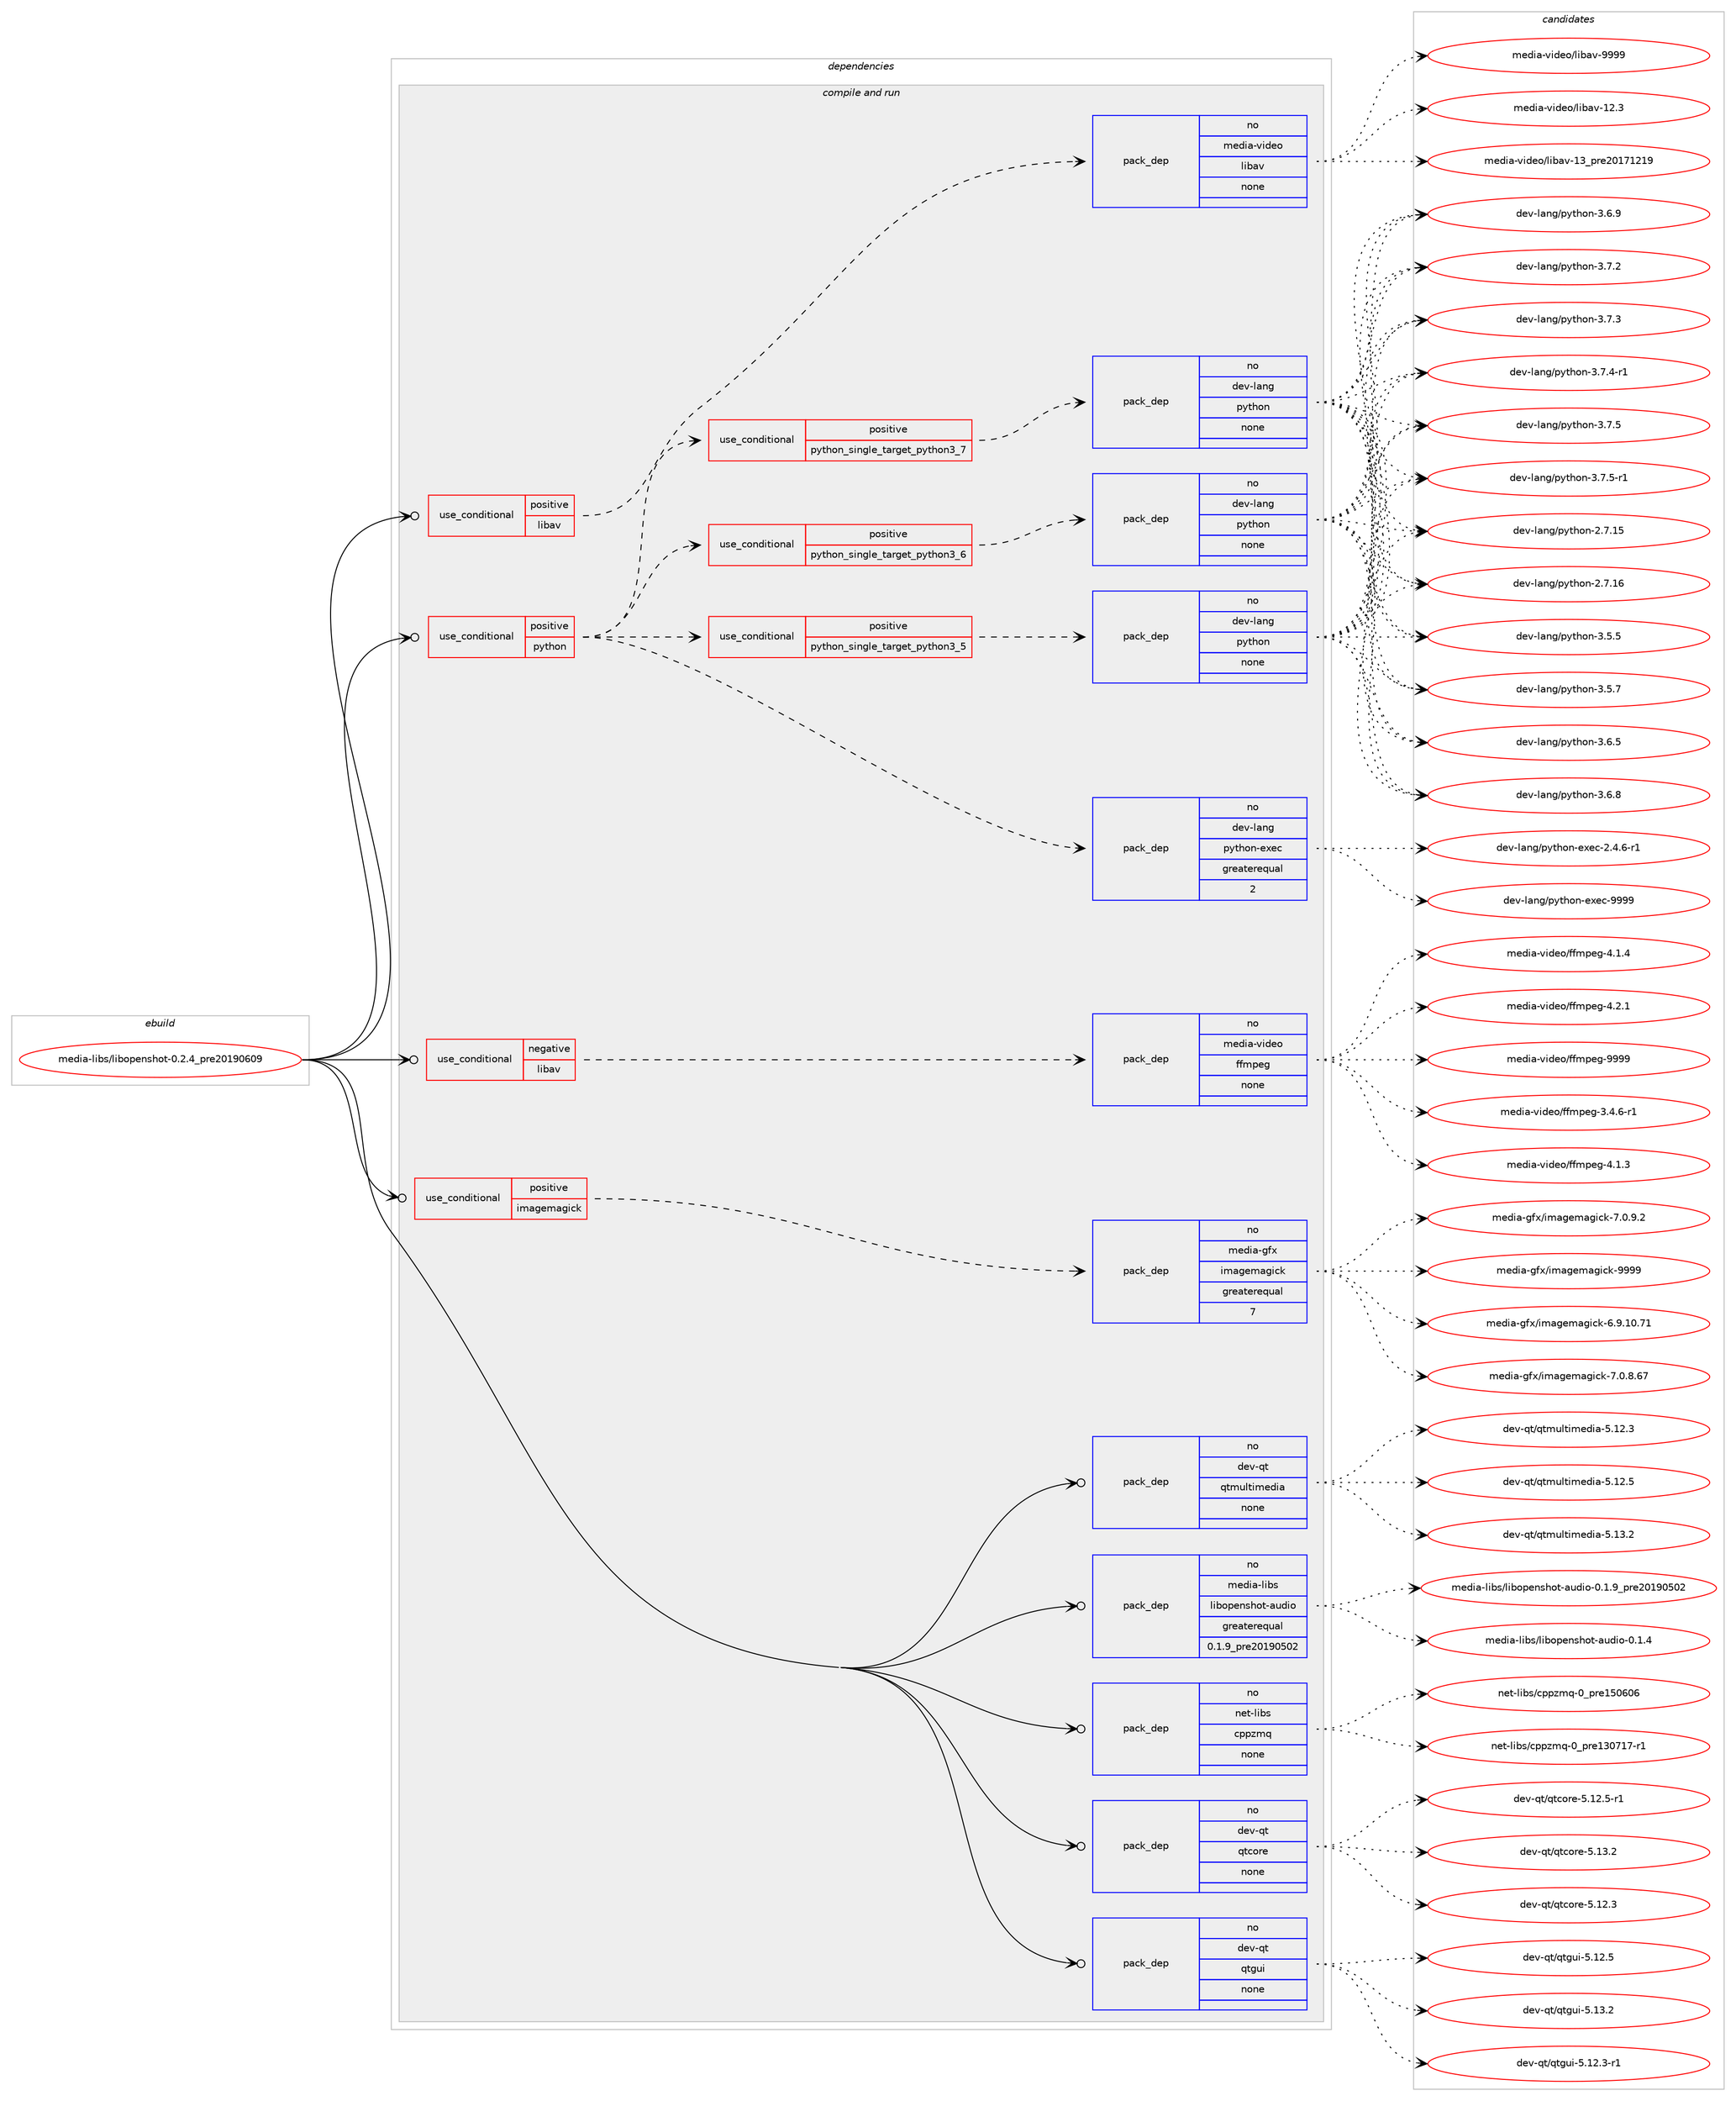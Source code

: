 digraph prolog {

# *************
# Graph options
# *************

newrank=true;
concentrate=true;
compound=true;
graph [rankdir=LR,fontname=Helvetica,fontsize=10,ranksep=1.5];#, ranksep=2.5, nodesep=0.2];
edge  [arrowhead=vee];
node  [fontname=Helvetica,fontsize=10];

# **********
# The ebuild
# **********

subgraph cluster_leftcol {
color=gray;
rank=same;
label=<<i>ebuild</i>>;
id [label="media-libs/libopenshot-0.2.4_pre20190609", color=red, width=4, href="../media-libs/libopenshot-0.2.4_pre20190609.svg"];
}

# ****************
# The dependencies
# ****************

subgraph cluster_midcol {
color=gray;
label=<<i>dependencies</i>>;
subgraph cluster_compile {
fillcolor="#eeeeee";
style=filled;
label=<<i>compile</i>>;
}
subgraph cluster_compileandrun {
fillcolor="#eeeeee";
style=filled;
label=<<i>compile and run</i>>;
subgraph cond191673 {
dependency788114 [label=<<TABLE BORDER="0" CELLBORDER="1" CELLSPACING="0" CELLPADDING="4"><TR><TD ROWSPAN="3" CELLPADDING="10">use_conditional</TD></TR><TR><TD>negative</TD></TR><TR><TD>libav</TD></TR></TABLE>>, shape=none, color=red];
subgraph pack582711 {
dependency788115 [label=<<TABLE BORDER="0" CELLBORDER="1" CELLSPACING="0" CELLPADDING="4" WIDTH="220"><TR><TD ROWSPAN="6" CELLPADDING="30">pack_dep</TD></TR><TR><TD WIDTH="110">no</TD></TR><TR><TD>media-video</TD></TR><TR><TD>ffmpeg</TD></TR><TR><TD>none</TD></TR><TR><TD></TD></TR></TABLE>>, shape=none, color=blue];
}
dependency788114:e -> dependency788115:w [weight=20,style="dashed",arrowhead="vee"];
}
id:e -> dependency788114:w [weight=20,style="solid",arrowhead="odotvee"];
subgraph cond191674 {
dependency788116 [label=<<TABLE BORDER="0" CELLBORDER="1" CELLSPACING="0" CELLPADDING="4"><TR><TD ROWSPAN="3" CELLPADDING="10">use_conditional</TD></TR><TR><TD>positive</TD></TR><TR><TD>imagemagick</TD></TR></TABLE>>, shape=none, color=red];
subgraph pack582712 {
dependency788117 [label=<<TABLE BORDER="0" CELLBORDER="1" CELLSPACING="0" CELLPADDING="4" WIDTH="220"><TR><TD ROWSPAN="6" CELLPADDING="30">pack_dep</TD></TR><TR><TD WIDTH="110">no</TD></TR><TR><TD>media-gfx</TD></TR><TR><TD>imagemagick</TD></TR><TR><TD>greaterequal</TD></TR><TR><TD>7</TD></TR></TABLE>>, shape=none, color=blue];
}
dependency788116:e -> dependency788117:w [weight=20,style="dashed",arrowhead="vee"];
}
id:e -> dependency788116:w [weight=20,style="solid",arrowhead="odotvee"];
subgraph cond191675 {
dependency788118 [label=<<TABLE BORDER="0" CELLBORDER="1" CELLSPACING="0" CELLPADDING="4"><TR><TD ROWSPAN="3" CELLPADDING="10">use_conditional</TD></TR><TR><TD>positive</TD></TR><TR><TD>libav</TD></TR></TABLE>>, shape=none, color=red];
subgraph pack582713 {
dependency788119 [label=<<TABLE BORDER="0" CELLBORDER="1" CELLSPACING="0" CELLPADDING="4" WIDTH="220"><TR><TD ROWSPAN="6" CELLPADDING="30">pack_dep</TD></TR><TR><TD WIDTH="110">no</TD></TR><TR><TD>media-video</TD></TR><TR><TD>libav</TD></TR><TR><TD>none</TD></TR><TR><TD></TD></TR></TABLE>>, shape=none, color=blue];
}
dependency788118:e -> dependency788119:w [weight=20,style="dashed",arrowhead="vee"];
}
id:e -> dependency788118:w [weight=20,style="solid",arrowhead="odotvee"];
subgraph cond191676 {
dependency788120 [label=<<TABLE BORDER="0" CELLBORDER="1" CELLSPACING="0" CELLPADDING="4"><TR><TD ROWSPAN="3" CELLPADDING="10">use_conditional</TD></TR><TR><TD>positive</TD></TR><TR><TD>python</TD></TR></TABLE>>, shape=none, color=red];
subgraph cond191677 {
dependency788121 [label=<<TABLE BORDER="0" CELLBORDER="1" CELLSPACING="0" CELLPADDING="4"><TR><TD ROWSPAN="3" CELLPADDING="10">use_conditional</TD></TR><TR><TD>positive</TD></TR><TR><TD>python_single_target_python3_5</TD></TR></TABLE>>, shape=none, color=red];
subgraph pack582714 {
dependency788122 [label=<<TABLE BORDER="0" CELLBORDER="1" CELLSPACING="0" CELLPADDING="4" WIDTH="220"><TR><TD ROWSPAN="6" CELLPADDING="30">pack_dep</TD></TR><TR><TD WIDTH="110">no</TD></TR><TR><TD>dev-lang</TD></TR><TR><TD>python</TD></TR><TR><TD>none</TD></TR><TR><TD></TD></TR></TABLE>>, shape=none, color=blue];
}
dependency788121:e -> dependency788122:w [weight=20,style="dashed",arrowhead="vee"];
}
dependency788120:e -> dependency788121:w [weight=20,style="dashed",arrowhead="vee"];
subgraph cond191678 {
dependency788123 [label=<<TABLE BORDER="0" CELLBORDER="1" CELLSPACING="0" CELLPADDING="4"><TR><TD ROWSPAN="3" CELLPADDING="10">use_conditional</TD></TR><TR><TD>positive</TD></TR><TR><TD>python_single_target_python3_6</TD></TR></TABLE>>, shape=none, color=red];
subgraph pack582715 {
dependency788124 [label=<<TABLE BORDER="0" CELLBORDER="1" CELLSPACING="0" CELLPADDING="4" WIDTH="220"><TR><TD ROWSPAN="6" CELLPADDING="30">pack_dep</TD></TR><TR><TD WIDTH="110">no</TD></TR><TR><TD>dev-lang</TD></TR><TR><TD>python</TD></TR><TR><TD>none</TD></TR><TR><TD></TD></TR></TABLE>>, shape=none, color=blue];
}
dependency788123:e -> dependency788124:w [weight=20,style="dashed",arrowhead="vee"];
}
dependency788120:e -> dependency788123:w [weight=20,style="dashed",arrowhead="vee"];
subgraph cond191679 {
dependency788125 [label=<<TABLE BORDER="0" CELLBORDER="1" CELLSPACING="0" CELLPADDING="4"><TR><TD ROWSPAN="3" CELLPADDING="10">use_conditional</TD></TR><TR><TD>positive</TD></TR><TR><TD>python_single_target_python3_7</TD></TR></TABLE>>, shape=none, color=red];
subgraph pack582716 {
dependency788126 [label=<<TABLE BORDER="0" CELLBORDER="1" CELLSPACING="0" CELLPADDING="4" WIDTH="220"><TR><TD ROWSPAN="6" CELLPADDING="30">pack_dep</TD></TR><TR><TD WIDTH="110">no</TD></TR><TR><TD>dev-lang</TD></TR><TR><TD>python</TD></TR><TR><TD>none</TD></TR><TR><TD></TD></TR></TABLE>>, shape=none, color=blue];
}
dependency788125:e -> dependency788126:w [weight=20,style="dashed",arrowhead="vee"];
}
dependency788120:e -> dependency788125:w [weight=20,style="dashed",arrowhead="vee"];
subgraph pack582717 {
dependency788127 [label=<<TABLE BORDER="0" CELLBORDER="1" CELLSPACING="0" CELLPADDING="4" WIDTH="220"><TR><TD ROWSPAN="6" CELLPADDING="30">pack_dep</TD></TR><TR><TD WIDTH="110">no</TD></TR><TR><TD>dev-lang</TD></TR><TR><TD>python-exec</TD></TR><TR><TD>greaterequal</TD></TR><TR><TD>2</TD></TR></TABLE>>, shape=none, color=blue];
}
dependency788120:e -> dependency788127:w [weight=20,style="dashed",arrowhead="vee"];
}
id:e -> dependency788120:w [weight=20,style="solid",arrowhead="odotvee"];
subgraph pack582718 {
dependency788128 [label=<<TABLE BORDER="0" CELLBORDER="1" CELLSPACING="0" CELLPADDING="4" WIDTH="220"><TR><TD ROWSPAN="6" CELLPADDING="30">pack_dep</TD></TR><TR><TD WIDTH="110">no</TD></TR><TR><TD>dev-qt</TD></TR><TR><TD>qtcore</TD></TR><TR><TD>none</TD></TR><TR><TD></TD></TR></TABLE>>, shape=none, color=blue];
}
id:e -> dependency788128:w [weight=20,style="solid",arrowhead="odotvee"];
subgraph pack582719 {
dependency788129 [label=<<TABLE BORDER="0" CELLBORDER="1" CELLSPACING="0" CELLPADDING="4" WIDTH="220"><TR><TD ROWSPAN="6" CELLPADDING="30">pack_dep</TD></TR><TR><TD WIDTH="110">no</TD></TR><TR><TD>dev-qt</TD></TR><TR><TD>qtgui</TD></TR><TR><TD>none</TD></TR><TR><TD></TD></TR></TABLE>>, shape=none, color=blue];
}
id:e -> dependency788129:w [weight=20,style="solid",arrowhead="odotvee"];
subgraph pack582720 {
dependency788130 [label=<<TABLE BORDER="0" CELLBORDER="1" CELLSPACING="0" CELLPADDING="4" WIDTH="220"><TR><TD ROWSPAN="6" CELLPADDING="30">pack_dep</TD></TR><TR><TD WIDTH="110">no</TD></TR><TR><TD>dev-qt</TD></TR><TR><TD>qtmultimedia</TD></TR><TR><TD>none</TD></TR><TR><TD></TD></TR></TABLE>>, shape=none, color=blue];
}
id:e -> dependency788130:w [weight=20,style="solid",arrowhead="odotvee"];
subgraph pack582721 {
dependency788131 [label=<<TABLE BORDER="0" CELLBORDER="1" CELLSPACING="0" CELLPADDING="4" WIDTH="220"><TR><TD ROWSPAN="6" CELLPADDING="30">pack_dep</TD></TR><TR><TD WIDTH="110">no</TD></TR><TR><TD>media-libs</TD></TR><TR><TD>libopenshot-audio</TD></TR><TR><TD>greaterequal</TD></TR><TR><TD>0.1.9_pre20190502</TD></TR></TABLE>>, shape=none, color=blue];
}
id:e -> dependency788131:w [weight=20,style="solid",arrowhead="odotvee"];
subgraph pack582722 {
dependency788132 [label=<<TABLE BORDER="0" CELLBORDER="1" CELLSPACING="0" CELLPADDING="4" WIDTH="220"><TR><TD ROWSPAN="6" CELLPADDING="30">pack_dep</TD></TR><TR><TD WIDTH="110">no</TD></TR><TR><TD>net-libs</TD></TR><TR><TD>cppzmq</TD></TR><TR><TD>none</TD></TR><TR><TD></TD></TR></TABLE>>, shape=none, color=blue];
}
id:e -> dependency788132:w [weight=20,style="solid",arrowhead="odotvee"];
}
subgraph cluster_run {
fillcolor="#eeeeee";
style=filled;
label=<<i>run</i>>;
}
}

# **************
# The candidates
# **************

subgraph cluster_choices {
rank=same;
color=gray;
label=<<i>candidates</i>>;

subgraph choice582711 {
color=black;
nodesep=1;
choice1091011001059745118105100101111471021021091121011034551465246544511449 [label="media-video/ffmpeg-3.4.6-r1", color=red, width=4,href="../media-video/ffmpeg-3.4.6-r1.svg"];
choice109101100105974511810510010111147102102109112101103455246494651 [label="media-video/ffmpeg-4.1.3", color=red, width=4,href="../media-video/ffmpeg-4.1.3.svg"];
choice109101100105974511810510010111147102102109112101103455246494652 [label="media-video/ffmpeg-4.1.4", color=red, width=4,href="../media-video/ffmpeg-4.1.4.svg"];
choice109101100105974511810510010111147102102109112101103455246504649 [label="media-video/ffmpeg-4.2.1", color=red, width=4,href="../media-video/ffmpeg-4.2.1.svg"];
choice1091011001059745118105100101111471021021091121011034557575757 [label="media-video/ffmpeg-9999", color=red, width=4,href="../media-video/ffmpeg-9999.svg"];
dependency788115:e -> choice1091011001059745118105100101111471021021091121011034551465246544511449:w [style=dotted,weight="100"];
dependency788115:e -> choice109101100105974511810510010111147102102109112101103455246494651:w [style=dotted,weight="100"];
dependency788115:e -> choice109101100105974511810510010111147102102109112101103455246494652:w [style=dotted,weight="100"];
dependency788115:e -> choice109101100105974511810510010111147102102109112101103455246504649:w [style=dotted,weight="100"];
dependency788115:e -> choice1091011001059745118105100101111471021021091121011034557575757:w [style=dotted,weight="100"];
}
subgraph choice582712 {
color=black;
nodesep=1;
choice10910110010597451031021204710510997103101109971031059910745544657464948465549 [label="media-gfx/imagemagick-6.9.10.71", color=red, width=4,href="../media-gfx/imagemagick-6.9.10.71.svg"];
choice109101100105974510310212047105109971031011099710310599107455546484656465455 [label="media-gfx/imagemagick-7.0.8.67", color=red, width=4,href="../media-gfx/imagemagick-7.0.8.67.svg"];
choice1091011001059745103102120471051099710310110997103105991074555464846574650 [label="media-gfx/imagemagick-7.0.9.2", color=red, width=4,href="../media-gfx/imagemagick-7.0.9.2.svg"];
choice1091011001059745103102120471051099710310110997103105991074557575757 [label="media-gfx/imagemagick-9999", color=red, width=4,href="../media-gfx/imagemagick-9999.svg"];
dependency788117:e -> choice10910110010597451031021204710510997103101109971031059910745544657464948465549:w [style=dotted,weight="100"];
dependency788117:e -> choice109101100105974510310212047105109971031011099710310599107455546484656465455:w [style=dotted,weight="100"];
dependency788117:e -> choice1091011001059745103102120471051099710310110997103105991074555464846574650:w [style=dotted,weight="100"];
dependency788117:e -> choice1091011001059745103102120471051099710310110997103105991074557575757:w [style=dotted,weight="100"];
}
subgraph choice582713 {
color=black;
nodesep=1;
choice10910110010597451181051001011114710810598971184549504651 [label="media-video/libav-12.3", color=red, width=4,href="../media-video/libav-12.3.svg"];
choice1091011001059745118105100101111471081059897118454951951121141015048495549504957 [label="media-video/libav-13_pre20171219", color=red, width=4,href="../media-video/libav-13_pre20171219.svg"];
choice10910110010597451181051001011114710810598971184557575757 [label="media-video/libav-9999", color=red, width=4,href="../media-video/libav-9999.svg"];
dependency788119:e -> choice10910110010597451181051001011114710810598971184549504651:w [style=dotted,weight="100"];
dependency788119:e -> choice1091011001059745118105100101111471081059897118454951951121141015048495549504957:w [style=dotted,weight="100"];
dependency788119:e -> choice10910110010597451181051001011114710810598971184557575757:w [style=dotted,weight="100"];
}
subgraph choice582714 {
color=black;
nodesep=1;
choice10010111845108971101034711212111610411111045504655464953 [label="dev-lang/python-2.7.15", color=red, width=4,href="../dev-lang/python-2.7.15.svg"];
choice10010111845108971101034711212111610411111045504655464954 [label="dev-lang/python-2.7.16", color=red, width=4,href="../dev-lang/python-2.7.16.svg"];
choice100101118451089711010347112121116104111110455146534653 [label="dev-lang/python-3.5.5", color=red, width=4,href="../dev-lang/python-3.5.5.svg"];
choice100101118451089711010347112121116104111110455146534655 [label="dev-lang/python-3.5.7", color=red, width=4,href="../dev-lang/python-3.5.7.svg"];
choice100101118451089711010347112121116104111110455146544653 [label="dev-lang/python-3.6.5", color=red, width=4,href="../dev-lang/python-3.6.5.svg"];
choice100101118451089711010347112121116104111110455146544656 [label="dev-lang/python-3.6.8", color=red, width=4,href="../dev-lang/python-3.6.8.svg"];
choice100101118451089711010347112121116104111110455146544657 [label="dev-lang/python-3.6.9", color=red, width=4,href="../dev-lang/python-3.6.9.svg"];
choice100101118451089711010347112121116104111110455146554650 [label="dev-lang/python-3.7.2", color=red, width=4,href="../dev-lang/python-3.7.2.svg"];
choice100101118451089711010347112121116104111110455146554651 [label="dev-lang/python-3.7.3", color=red, width=4,href="../dev-lang/python-3.7.3.svg"];
choice1001011184510897110103471121211161041111104551465546524511449 [label="dev-lang/python-3.7.4-r1", color=red, width=4,href="../dev-lang/python-3.7.4-r1.svg"];
choice100101118451089711010347112121116104111110455146554653 [label="dev-lang/python-3.7.5", color=red, width=4,href="../dev-lang/python-3.7.5.svg"];
choice1001011184510897110103471121211161041111104551465546534511449 [label="dev-lang/python-3.7.5-r1", color=red, width=4,href="../dev-lang/python-3.7.5-r1.svg"];
dependency788122:e -> choice10010111845108971101034711212111610411111045504655464953:w [style=dotted,weight="100"];
dependency788122:e -> choice10010111845108971101034711212111610411111045504655464954:w [style=dotted,weight="100"];
dependency788122:e -> choice100101118451089711010347112121116104111110455146534653:w [style=dotted,weight="100"];
dependency788122:e -> choice100101118451089711010347112121116104111110455146534655:w [style=dotted,weight="100"];
dependency788122:e -> choice100101118451089711010347112121116104111110455146544653:w [style=dotted,weight="100"];
dependency788122:e -> choice100101118451089711010347112121116104111110455146544656:w [style=dotted,weight="100"];
dependency788122:e -> choice100101118451089711010347112121116104111110455146544657:w [style=dotted,weight="100"];
dependency788122:e -> choice100101118451089711010347112121116104111110455146554650:w [style=dotted,weight="100"];
dependency788122:e -> choice100101118451089711010347112121116104111110455146554651:w [style=dotted,weight="100"];
dependency788122:e -> choice1001011184510897110103471121211161041111104551465546524511449:w [style=dotted,weight="100"];
dependency788122:e -> choice100101118451089711010347112121116104111110455146554653:w [style=dotted,weight="100"];
dependency788122:e -> choice1001011184510897110103471121211161041111104551465546534511449:w [style=dotted,weight="100"];
}
subgraph choice582715 {
color=black;
nodesep=1;
choice10010111845108971101034711212111610411111045504655464953 [label="dev-lang/python-2.7.15", color=red, width=4,href="../dev-lang/python-2.7.15.svg"];
choice10010111845108971101034711212111610411111045504655464954 [label="dev-lang/python-2.7.16", color=red, width=4,href="../dev-lang/python-2.7.16.svg"];
choice100101118451089711010347112121116104111110455146534653 [label="dev-lang/python-3.5.5", color=red, width=4,href="../dev-lang/python-3.5.5.svg"];
choice100101118451089711010347112121116104111110455146534655 [label="dev-lang/python-3.5.7", color=red, width=4,href="../dev-lang/python-3.5.7.svg"];
choice100101118451089711010347112121116104111110455146544653 [label="dev-lang/python-3.6.5", color=red, width=4,href="../dev-lang/python-3.6.5.svg"];
choice100101118451089711010347112121116104111110455146544656 [label="dev-lang/python-3.6.8", color=red, width=4,href="../dev-lang/python-3.6.8.svg"];
choice100101118451089711010347112121116104111110455146544657 [label="dev-lang/python-3.6.9", color=red, width=4,href="../dev-lang/python-3.6.9.svg"];
choice100101118451089711010347112121116104111110455146554650 [label="dev-lang/python-3.7.2", color=red, width=4,href="../dev-lang/python-3.7.2.svg"];
choice100101118451089711010347112121116104111110455146554651 [label="dev-lang/python-3.7.3", color=red, width=4,href="../dev-lang/python-3.7.3.svg"];
choice1001011184510897110103471121211161041111104551465546524511449 [label="dev-lang/python-3.7.4-r1", color=red, width=4,href="../dev-lang/python-3.7.4-r1.svg"];
choice100101118451089711010347112121116104111110455146554653 [label="dev-lang/python-3.7.5", color=red, width=4,href="../dev-lang/python-3.7.5.svg"];
choice1001011184510897110103471121211161041111104551465546534511449 [label="dev-lang/python-3.7.5-r1", color=red, width=4,href="../dev-lang/python-3.7.5-r1.svg"];
dependency788124:e -> choice10010111845108971101034711212111610411111045504655464953:w [style=dotted,weight="100"];
dependency788124:e -> choice10010111845108971101034711212111610411111045504655464954:w [style=dotted,weight="100"];
dependency788124:e -> choice100101118451089711010347112121116104111110455146534653:w [style=dotted,weight="100"];
dependency788124:e -> choice100101118451089711010347112121116104111110455146534655:w [style=dotted,weight="100"];
dependency788124:e -> choice100101118451089711010347112121116104111110455146544653:w [style=dotted,weight="100"];
dependency788124:e -> choice100101118451089711010347112121116104111110455146544656:w [style=dotted,weight="100"];
dependency788124:e -> choice100101118451089711010347112121116104111110455146544657:w [style=dotted,weight="100"];
dependency788124:e -> choice100101118451089711010347112121116104111110455146554650:w [style=dotted,weight="100"];
dependency788124:e -> choice100101118451089711010347112121116104111110455146554651:w [style=dotted,weight="100"];
dependency788124:e -> choice1001011184510897110103471121211161041111104551465546524511449:w [style=dotted,weight="100"];
dependency788124:e -> choice100101118451089711010347112121116104111110455146554653:w [style=dotted,weight="100"];
dependency788124:e -> choice1001011184510897110103471121211161041111104551465546534511449:w [style=dotted,weight="100"];
}
subgraph choice582716 {
color=black;
nodesep=1;
choice10010111845108971101034711212111610411111045504655464953 [label="dev-lang/python-2.7.15", color=red, width=4,href="../dev-lang/python-2.7.15.svg"];
choice10010111845108971101034711212111610411111045504655464954 [label="dev-lang/python-2.7.16", color=red, width=4,href="../dev-lang/python-2.7.16.svg"];
choice100101118451089711010347112121116104111110455146534653 [label="dev-lang/python-3.5.5", color=red, width=4,href="../dev-lang/python-3.5.5.svg"];
choice100101118451089711010347112121116104111110455146534655 [label="dev-lang/python-3.5.7", color=red, width=4,href="../dev-lang/python-3.5.7.svg"];
choice100101118451089711010347112121116104111110455146544653 [label="dev-lang/python-3.6.5", color=red, width=4,href="../dev-lang/python-3.6.5.svg"];
choice100101118451089711010347112121116104111110455146544656 [label="dev-lang/python-3.6.8", color=red, width=4,href="../dev-lang/python-3.6.8.svg"];
choice100101118451089711010347112121116104111110455146544657 [label="dev-lang/python-3.6.9", color=red, width=4,href="../dev-lang/python-3.6.9.svg"];
choice100101118451089711010347112121116104111110455146554650 [label="dev-lang/python-3.7.2", color=red, width=4,href="../dev-lang/python-3.7.2.svg"];
choice100101118451089711010347112121116104111110455146554651 [label="dev-lang/python-3.7.3", color=red, width=4,href="../dev-lang/python-3.7.3.svg"];
choice1001011184510897110103471121211161041111104551465546524511449 [label="dev-lang/python-3.7.4-r1", color=red, width=4,href="../dev-lang/python-3.7.4-r1.svg"];
choice100101118451089711010347112121116104111110455146554653 [label="dev-lang/python-3.7.5", color=red, width=4,href="../dev-lang/python-3.7.5.svg"];
choice1001011184510897110103471121211161041111104551465546534511449 [label="dev-lang/python-3.7.5-r1", color=red, width=4,href="../dev-lang/python-3.7.5-r1.svg"];
dependency788126:e -> choice10010111845108971101034711212111610411111045504655464953:w [style=dotted,weight="100"];
dependency788126:e -> choice10010111845108971101034711212111610411111045504655464954:w [style=dotted,weight="100"];
dependency788126:e -> choice100101118451089711010347112121116104111110455146534653:w [style=dotted,weight="100"];
dependency788126:e -> choice100101118451089711010347112121116104111110455146534655:w [style=dotted,weight="100"];
dependency788126:e -> choice100101118451089711010347112121116104111110455146544653:w [style=dotted,weight="100"];
dependency788126:e -> choice100101118451089711010347112121116104111110455146544656:w [style=dotted,weight="100"];
dependency788126:e -> choice100101118451089711010347112121116104111110455146544657:w [style=dotted,weight="100"];
dependency788126:e -> choice100101118451089711010347112121116104111110455146554650:w [style=dotted,weight="100"];
dependency788126:e -> choice100101118451089711010347112121116104111110455146554651:w [style=dotted,weight="100"];
dependency788126:e -> choice1001011184510897110103471121211161041111104551465546524511449:w [style=dotted,weight="100"];
dependency788126:e -> choice100101118451089711010347112121116104111110455146554653:w [style=dotted,weight="100"];
dependency788126:e -> choice1001011184510897110103471121211161041111104551465546534511449:w [style=dotted,weight="100"];
}
subgraph choice582717 {
color=black;
nodesep=1;
choice10010111845108971101034711212111610411111045101120101994550465246544511449 [label="dev-lang/python-exec-2.4.6-r1", color=red, width=4,href="../dev-lang/python-exec-2.4.6-r1.svg"];
choice10010111845108971101034711212111610411111045101120101994557575757 [label="dev-lang/python-exec-9999", color=red, width=4,href="../dev-lang/python-exec-9999.svg"];
dependency788127:e -> choice10010111845108971101034711212111610411111045101120101994550465246544511449:w [style=dotted,weight="100"];
dependency788127:e -> choice10010111845108971101034711212111610411111045101120101994557575757:w [style=dotted,weight="100"];
}
subgraph choice582718 {
color=black;
nodesep=1;
choice10010111845113116471131169911111410145534649504651 [label="dev-qt/qtcore-5.12.3", color=red, width=4,href="../dev-qt/qtcore-5.12.3.svg"];
choice100101118451131164711311699111114101455346495046534511449 [label="dev-qt/qtcore-5.12.5-r1", color=red, width=4,href="../dev-qt/qtcore-5.12.5-r1.svg"];
choice10010111845113116471131169911111410145534649514650 [label="dev-qt/qtcore-5.13.2", color=red, width=4,href="../dev-qt/qtcore-5.13.2.svg"];
dependency788128:e -> choice10010111845113116471131169911111410145534649504651:w [style=dotted,weight="100"];
dependency788128:e -> choice100101118451131164711311699111114101455346495046534511449:w [style=dotted,weight="100"];
dependency788128:e -> choice10010111845113116471131169911111410145534649514650:w [style=dotted,weight="100"];
}
subgraph choice582719 {
color=black;
nodesep=1;
choice1001011184511311647113116103117105455346495046514511449 [label="dev-qt/qtgui-5.12.3-r1", color=red, width=4,href="../dev-qt/qtgui-5.12.3-r1.svg"];
choice100101118451131164711311610311710545534649504653 [label="dev-qt/qtgui-5.12.5", color=red, width=4,href="../dev-qt/qtgui-5.12.5.svg"];
choice100101118451131164711311610311710545534649514650 [label="dev-qt/qtgui-5.13.2", color=red, width=4,href="../dev-qt/qtgui-5.13.2.svg"];
dependency788129:e -> choice1001011184511311647113116103117105455346495046514511449:w [style=dotted,weight="100"];
dependency788129:e -> choice100101118451131164711311610311710545534649504653:w [style=dotted,weight="100"];
dependency788129:e -> choice100101118451131164711311610311710545534649514650:w [style=dotted,weight="100"];
}
subgraph choice582720 {
color=black;
nodesep=1;
choice10010111845113116471131161091171081161051091011001059745534649504651 [label="dev-qt/qtmultimedia-5.12.3", color=red, width=4,href="../dev-qt/qtmultimedia-5.12.3.svg"];
choice10010111845113116471131161091171081161051091011001059745534649504653 [label="dev-qt/qtmultimedia-5.12.5", color=red, width=4,href="../dev-qt/qtmultimedia-5.12.5.svg"];
choice10010111845113116471131161091171081161051091011001059745534649514650 [label="dev-qt/qtmultimedia-5.13.2", color=red, width=4,href="../dev-qt/qtmultimedia-5.13.2.svg"];
dependency788130:e -> choice10010111845113116471131161091171081161051091011001059745534649504651:w [style=dotted,weight="100"];
dependency788130:e -> choice10010111845113116471131161091171081161051091011001059745534649504653:w [style=dotted,weight="100"];
dependency788130:e -> choice10010111845113116471131161091171081161051091011001059745534649514650:w [style=dotted,weight="100"];
}
subgraph choice582721 {
color=black;
nodesep=1;
choice10910110010597451081059811547108105981111121011101151041111164597117100105111454846494652 [label="media-libs/libopenshot-audio-0.1.4", color=red, width=4,href="../media-libs/libopenshot-audio-0.1.4.svg"];
choice10910110010597451081059811547108105981111121011101151041111164597117100105111454846494657951121141015048495748534850 [label="media-libs/libopenshot-audio-0.1.9_pre20190502", color=red, width=4,href="../media-libs/libopenshot-audio-0.1.9_pre20190502.svg"];
dependency788131:e -> choice10910110010597451081059811547108105981111121011101151041111164597117100105111454846494652:w [style=dotted,weight="100"];
dependency788131:e -> choice10910110010597451081059811547108105981111121011101151041111164597117100105111454846494657951121141015048495748534850:w [style=dotted,weight="100"];
}
subgraph choice582722 {
color=black;
nodesep=1;
choice110101116451081059811547991121121221091134548951121141014951485549554511449 [label="net-libs/cppzmq-0_pre130717-r1", color=red, width=4,href="../net-libs/cppzmq-0_pre130717-r1.svg"];
choice11010111645108105981154799112112122109113454895112114101495348544854 [label="net-libs/cppzmq-0_pre150606", color=red, width=4,href="../net-libs/cppzmq-0_pre150606.svg"];
dependency788132:e -> choice110101116451081059811547991121121221091134548951121141014951485549554511449:w [style=dotted,weight="100"];
dependency788132:e -> choice11010111645108105981154799112112122109113454895112114101495348544854:w [style=dotted,weight="100"];
}
}

}
